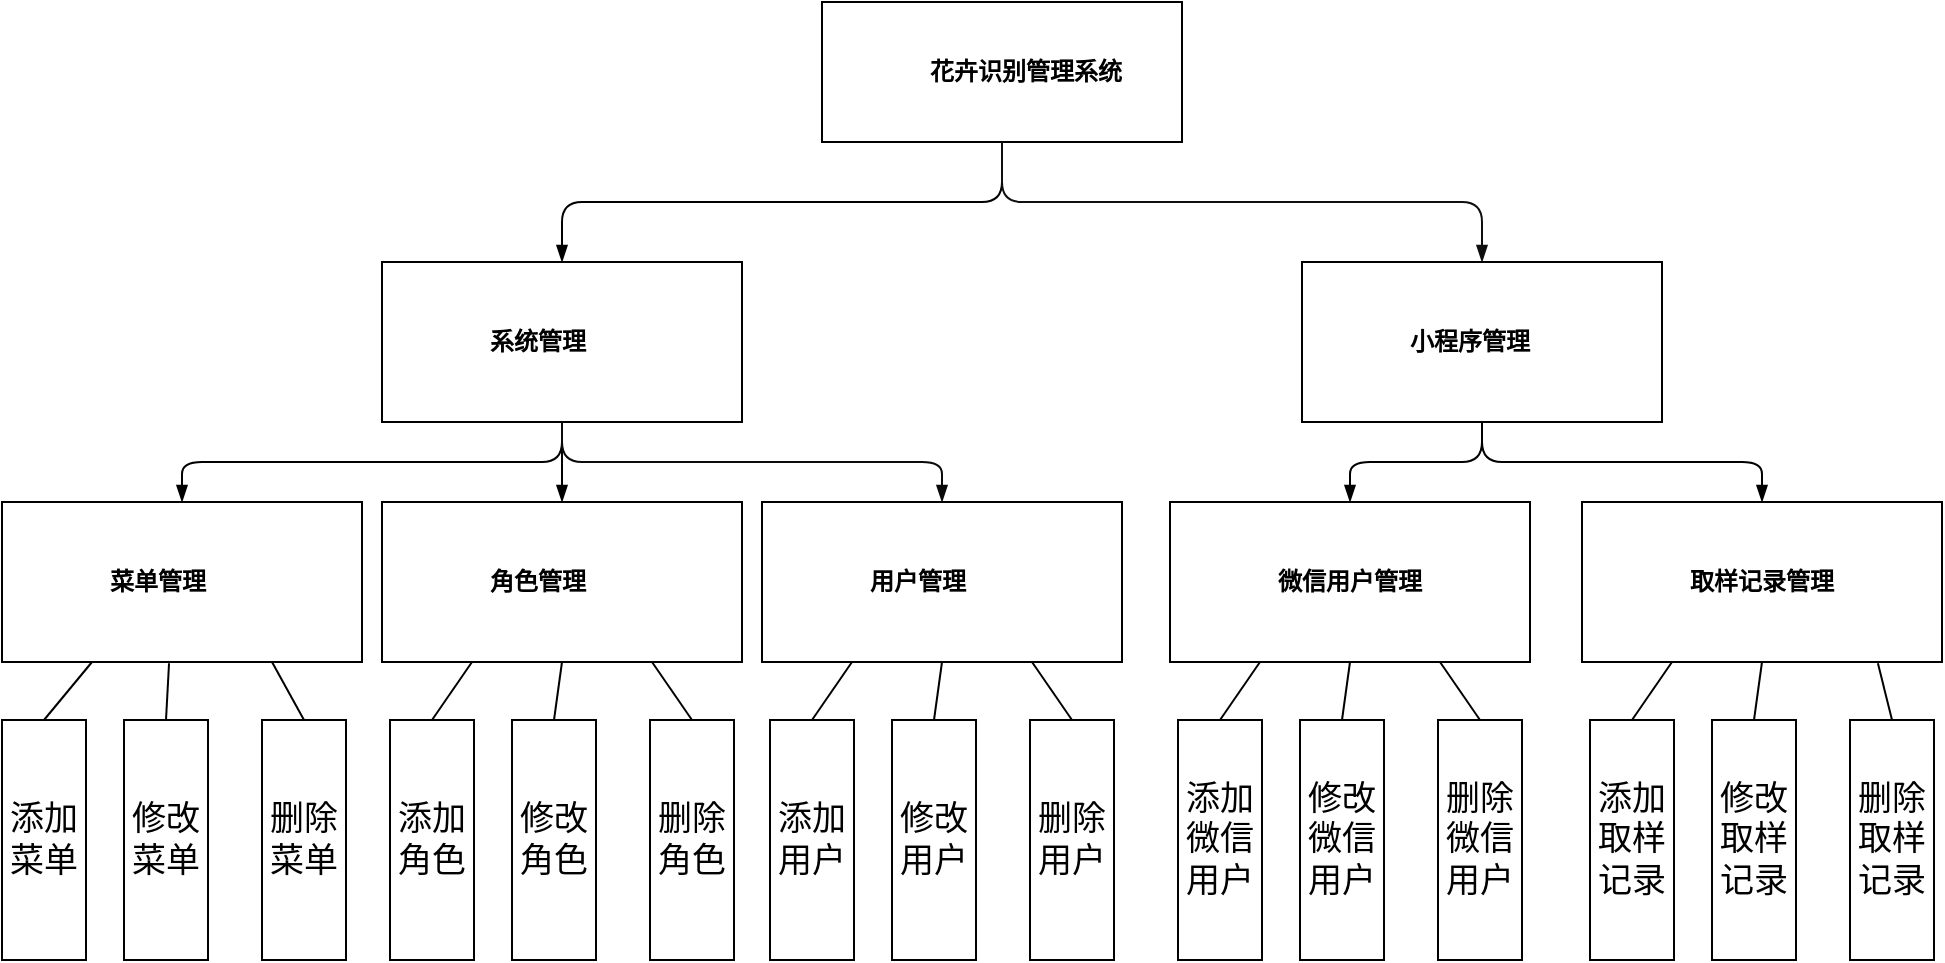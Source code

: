 <mxfile version="21.2.1" type="device">
  <diagram id="prtHgNgQTEPvFCAcTncT" name="Page-1">
    <mxGraphModel dx="1044" dy="214" grid="0" gridSize="10" guides="1" tooltips="1" connect="1" arrows="1" fold="1" page="0" pageScale="1" pageWidth="827" pageHeight="1169" background="none" math="0" shadow="0">
      <root>
        <mxCell id="0" />
        <mxCell id="1" parent="0" />
        <UserObject label="花卉识别管理系统" name="Tessa Miller" position="CFO" location="Office 1" email="me@example.com" placeholders="1" link="https://www.draw.io" id="PvTE8i9x1ibOiYrCxRd5-11">
          <mxCell style="label;image=https://cdn3.iconfinder.com/data/icons/user-avatars-1/512/users-3-128.png;whiteSpace=wrap;html=1;rounded=0;glass=0;treeMoving=1;treeFolding=1;" parent="1" vertex="1">
            <mxGeometry x="560" y="690" width="180" height="70" as="geometry" />
          </mxCell>
        </UserObject>
        <mxCell id="PvTE8i9x1ibOiYrCxRd5-12" value="" style="endArrow=blockThin;endFill=1;fontSize=11;edgeStyle=elbowEdgeStyle;elbow=vertical;rounded=1;strokeColor=#000000;" parent="1" source="PvTE8i9x1ibOiYrCxRd5-11" target="PvTE8i9x1ibOiYrCxRd5-13" edge="1">
          <mxGeometry relative="1" as="geometry" />
        </mxCell>
        <UserObject label="系统管理" name="Edward Morrison" position="Brand Manager" location="Office 2" email="me@example.com" placeholders="1" link="https://www.draw.io" id="PvTE8i9x1ibOiYrCxRd5-13">
          <mxCell style="label;image=https://cdn3.iconfinder.com/data/icons/user-avatars-1/512/users-10-3-128.png;whiteSpace=wrap;html=1;rounded=0;glass=0;treeFolding=1;treeMoving=1;" parent="1" vertex="1">
            <mxGeometry x="340" y="820" width="180" height="80" as="geometry" />
          </mxCell>
        </UserObject>
        <mxCell id="PvTE8i9x1ibOiYrCxRd5-14" value="" style="endArrow=blockThin;endFill=1;fontSize=11;edgeStyle=elbowEdgeStyle;elbow=vertical;rounded=1;strokeColor=#0f0f0f;" parent="1" source="PvTE8i9x1ibOiYrCxRd5-11" target="PvTE8i9x1ibOiYrCxRd5-15" edge="1">
          <mxGeometry relative="1" as="geometry" />
        </mxCell>
        <UserObject label="小程序管理" name="Alison Donovan" position="System Admin" location="Office 3" email="me@example.com" placeholders="1" link="https://www.draw.io" id="PvTE8i9x1ibOiYrCxRd5-15">
          <mxCell style="label;image=https://cdn3.iconfinder.com/data/icons/user-avatars-1/512/users-2-128.png;whiteSpace=wrap;html=1;rounded=0;glass=0;" parent="1" vertex="1">
            <mxGeometry x="800" y="820" width="180" height="80" as="geometry" />
          </mxCell>
        </UserObject>
        <mxCell id="PvTE8i9x1ibOiYrCxRd5-16" value="" style="endArrow=blockThin;endFill=1;fontSize=11;edgeStyle=elbowEdgeStyle;elbow=vertical;rounded=0;" parent="1" source="PvTE8i9x1ibOiYrCxRd5-13" target="PvTE8i9x1ibOiYrCxRd5-17" edge="1">
          <mxGeometry relative="1" as="geometry">
            <mxPoint x="660" y="830" as="sourcePoint" />
          </mxGeometry>
        </mxCell>
        <UserObject label="角色管理" name="Edward Morrison" position="Brand Manager" location="Office 2" email="me@example.com" placeholders="1" link="https://www.draw.io" id="PvTE8i9x1ibOiYrCxRd5-17">
          <mxCell style="label;image=https://cdn3.iconfinder.com/data/icons/user-avatars-1/512/users-10-3-128.png;whiteSpace=wrap;html=1;rounded=0;glass=0;treeFolding=1;treeMoving=1;" parent="1" vertex="1">
            <mxGeometry x="340" y="940" width="180" height="80" as="geometry" />
          </mxCell>
        </UserObject>
        <mxCell id="PvTE8i9x1ibOiYrCxRd5-18" value="" style="endArrow=blockThin;endFill=1;fontSize=11;edgeStyle=elbowEdgeStyle;elbow=vertical;rounded=1;strokeColor=#000000;" parent="1" source="PvTE8i9x1ibOiYrCxRd5-13" target="PvTE8i9x1ibOiYrCxRd5-19" edge="1">
          <mxGeometry relative="1" as="geometry">
            <mxPoint x="440" y="970" as="sourcePoint" />
          </mxGeometry>
        </mxCell>
        <UserObject label="菜单管理" name="Edward Morrison" position="Brand Manager" location="Office 2" email="me@example.com" placeholders="1" link="https://www.draw.io" id="PvTE8i9x1ibOiYrCxRd5-19">
          <mxCell style="label;image=https://cdn3.iconfinder.com/data/icons/user-avatars-1/512/users-10-3-128.png;whiteSpace=wrap;html=1;rounded=0;glass=0;treeFolding=1;treeMoving=1;" parent="1" vertex="1">
            <mxGeometry x="150" y="940" width="180" height="80" as="geometry" />
          </mxCell>
        </UserObject>
        <mxCell id="PvTE8i9x1ibOiYrCxRd5-20" value="" style="endArrow=blockThin;endFill=1;fontSize=11;edgeStyle=elbowEdgeStyle;elbow=vertical;rounded=1;strokeColor=#0a0a0a;" parent="1" source="PvTE8i9x1ibOiYrCxRd5-13" target="PvTE8i9x1ibOiYrCxRd5-21" edge="1">
          <mxGeometry relative="1" as="geometry">
            <mxPoint x="440" y="970" as="sourcePoint" />
          </mxGeometry>
        </mxCell>
        <UserObject label="用户管理" name="Edward Morrison" position="Brand Manager" location="Office 2" email="me@example.com" placeholders="1" link="https://www.draw.io" id="PvTE8i9x1ibOiYrCxRd5-21">
          <mxCell style="label;image=https://cdn3.iconfinder.com/data/icons/user-avatars-1/512/users-10-3-128.png;whiteSpace=wrap;html=1;rounded=0;glass=0;treeFolding=1;treeMoving=1;" parent="1" vertex="1">
            <mxGeometry x="530" y="940" width="180" height="80" as="geometry" />
          </mxCell>
        </UserObject>
        <mxCell id="PvTE8i9x1ibOiYrCxRd5-22" value="" style="endArrow=blockThin;endFill=1;fontSize=11;edgeStyle=elbowEdgeStyle;elbow=vertical;rounded=1;strokeColor=#000000;" parent="1" source="PvTE8i9x1ibOiYrCxRd5-15" target="PvTE8i9x1ibOiYrCxRd5-23" edge="1">
          <mxGeometry relative="1" as="geometry">
            <mxPoint x="890" y="970" as="sourcePoint" />
          </mxGeometry>
        </mxCell>
        <UserObject label="微信用户管理" name="Alison Donovan" position="System Admin" location="Office 3" email="me@example.com" placeholders="1" link="https://www.draw.io" id="PvTE8i9x1ibOiYrCxRd5-23">
          <mxCell style="label;image=https://cdn3.iconfinder.com/data/icons/user-avatars-1/512/users-2-128.png;whiteSpace=wrap;html=1;rounded=0;glass=0;" parent="1" vertex="1">
            <mxGeometry x="734" y="940" width="180" height="80" as="geometry" />
          </mxCell>
        </UserObject>
        <UserObject label="取样记录管理" name="Alison Donovan" position="System Admin" location="Office 3" email="me@example.com" placeholders="1" link="https://www.draw.io" id="PvTE8i9x1ibOiYrCxRd5-24">
          <mxCell style="label;image=https://cdn3.iconfinder.com/data/icons/user-avatars-1/512/users-2-128.png;whiteSpace=wrap;html=1;rounded=0;glass=0;" parent="1" vertex="1">
            <mxGeometry x="940" y="940" width="180" height="80" as="geometry" />
          </mxCell>
        </UserObject>
        <mxCell id="PvTE8i9x1ibOiYrCxRd5-25" value="" style="endArrow=blockThin;endFill=1;fontSize=11;edgeStyle=elbowEdgeStyle;elbow=vertical;rounded=1;strokeColor=#000000;" parent="1" source="PvTE8i9x1ibOiYrCxRd5-15" target="PvTE8i9x1ibOiYrCxRd5-24" edge="1">
          <mxGeometry relative="1" as="geometry">
            <mxPoint x="690" y="830" as="sourcePoint" />
          </mxGeometry>
        </mxCell>
        <mxCell id="m0w826r3eti6iYqOU-R6-1" value="&lt;font style=&quot;font-size: 17px;&quot;&gt;添加菜单&lt;/font&gt;" style="rounded=0;whiteSpace=wrap;html=1;direction=south;" vertex="1" parent="1">
          <mxGeometry x="150" y="1049" width="42" height="120" as="geometry" />
        </mxCell>
        <mxCell id="m0w826r3eti6iYqOU-R6-12" value="&lt;font style=&quot;font-size: 17px;&quot;&gt;修改菜单&lt;/font&gt;" style="rounded=0;whiteSpace=wrap;html=1;direction=south;" vertex="1" parent="1">
          <mxGeometry x="211" y="1049" width="42" height="120" as="geometry" />
        </mxCell>
        <mxCell id="m0w826r3eti6iYqOU-R6-13" value="&lt;font style=&quot;font-size: 17px;&quot;&gt;删除菜单&lt;/font&gt;" style="rounded=0;whiteSpace=wrap;html=1;direction=south;" vertex="1" parent="1">
          <mxGeometry x="280" y="1049" width="42" height="120" as="geometry" />
        </mxCell>
        <mxCell id="m0w826r3eti6iYqOU-R6-14" value="&lt;font style=&quot;font-size: 17px;&quot;&gt;添加角色&lt;/font&gt;" style="rounded=0;whiteSpace=wrap;html=1;direction=south;" vertex="1" parent="1">
          <mxGeometry x="344" y="1049" width="42" height="120" as="geometry" />
        </mxCell>
        <mxCell id="m0w826r3eti6iYqOU-R6-15" value="&lt;font style=&quot;font-size: 17px;&quot;&gt;修改角色&lt;/font&gt;" style="rounded=0;whiteSpace=wrap;html=1;direction=south;" vertex="1" parent="1">
          <mxGeometry x="405" y="1049" width="42" height="120" as="geometry" />
        </mxCell>
        <mxCell id="m0w826r3eti6iYqOU-R6-16" value="&lt;font style=&quot;font-size: 17px;&quot;&gt;删除角色&lt;/font&gt;" style="rounded=0;whiteSpace=wrap;html=1;direction=south;" vertex="1" parent="1">
          <mxGeometry x="474" y="1049" width="42" height="120" as="geometry" />
        </mxCell>
        <mxCell id="m0w826r3eti6iYqOU-R6-17" value="&lt;font style=&quot;font-size: 17px;&quot;&gt;添加用户&lt;/font&gt;" style="rounded=0;whiteSpace=wrap;html=1;direction=south;" vertex="1" parent="1">
          <mxGeometry x="534" y="1049" width="42" height="120" as="geometry" />
        </mxCell>
        <mxCell id="m0w826r3eti6iYqOU-R6-18" value="&lt;font style=&quot;font-size: 17px;&quot;&gt;修改用户&lt;/font&gt;" style="rounded=0;whiteSpace=wrap;html=1;direction=south;" vertex="1" parent="1">
          <mxGeometry x="595" y="1049" width="42" height="120" as="geometry" />
        </mxCell>
        <mxCell id="m0w826r3eti6iYqOU-R6-19" value="&lt;font style=&quot;font-size: 17px;&quot;&gt;删除用户&lt;/font&gt;" style="rounded=0;whiteSpace=wrap;html=1;direction=south;" vertex="1" parent="1">
          <mxGeometry x="664" y="1049" width="42" height="120" as="geometry" />
        </mxCell>
        <mxCell id="m0w826r3eti6iYqOU-R6-20" value="&lt;font style=&quot;font-size: 17px;&quot;&gt;添加微信用户&lt;/font&gt;" style="rounded=0;whiteSpace=wrap;html=1;direction=south;" vertex="1" parent="1">
          <mxGeometry x="738" y="1049" width="42" height="120" as="geometry" />
        </mxCell>
        <mxCell id="m0w826r3eti6iYqOU-R6-21" value="&lt;font style=&quot;font-size: 17px;&quot;&gt;修改微信用户&lt;/font&gt;" style="rounded=0;whiteSpace=wrap;html=1;direction=south;" vertex="1" parent="1">
          <mxGeometry x="799" y="1049" width="42" height="120" as="geometry" />
        </mxCell>
        <mxCell id="m0w826r3eti6iYqOU-R6-22" value="&lt;font style=&quot;font-size: 17px;&quot;&gt;删除微信用户&lt;/font&gt;" style="rounded=0;whiteSpace=wrap;html=1;direction=south;" vertex="1" parent="1">
          <mxGeometry x="868" y="1049" width="42" height="120" as="geometry" />
        </mxCell>
        <mxCell id="m0w826r3eti6iYqOU-R6-23" value="&lt;font style=&quot;font-size: 17px;&quot;&gt;添加取样记录&lt;/font&gt;" style="rounded=0;whiteSpace=wrap;html=1;direction=south;" vertex="1" parent="1">
          <mxGeometry x="944" y="1049" width="42" height="120" as="geometry" />
        </mxCell>
        <mxCell id="m0w826r3eti6iYqOU-R6-24" value="&lt;font style=&quot;font-size: 17px;&quot;&gt;修改取样记录&lt;/font&gt;" style="rounded=0;whiteSpace=wrap;html=1;direction=south;" vertex="1" parent="1">
          <mxGeometry x="1005" y="1049" width="42" height="120" as="geometry" />
        </mxCell>
        <mxCell id="m0w826r3eti6iYqOU-R6-25" value="&lt;font style=&quot;font-size: 17px;&quot;&gt;删除取样记录&lt;/font&gt;" style="rounded=0;whiteSpace=wrap;html=1;direction=south;" vertex="1" parent="1">
          <mxGeometry x="1074" y="1049" width="42" height="120" as="geometry" />
        </mxCell>
        <mxCell id="m0w826r3eti6iYqOU-R6-26" value="" style="endArrow=none;html=1;rounded=0;exitX=0;exitY=0.5;exitDx=0;exitDy=0;entryX=0.25;entryY=1;entryDx=0;entryDy=0;" edge="1" parent="1" source="m0w826r3eti6iYqOU-R6-1" target="PvTE8i9x1ibOiYrCxRd5-19">
          <mxGeometry width="50" height="50" relative="1" as="geometry">
            <mxPoint x="610" y="995" as="sourcePoint" />
            <mxPoint x="193" y="1030" as="targetPoint" />
          </mxGeometry>
        </mxCell>
        <mxCell id="m0w826r3eti6iYqOU-R6-27" value="" style="endArrow=none;html=1;rounded=0;entryX=0.464;entryY=1.008;entryDx=0;entryDy=0;entryPerimeter=0;exitX=0;exitY=0.5;exitDx=0;exitDy=0;" edge="1" parent="1" source="m0w826r3eti6iYqOU-R6-12" target="PvTE8i9x1ibOiYrCxRd5-19">
          <mxGeometry width="50" height="50" relative="1" as="geometry">
            <mxPoint x="610" y="995" as="sourcePoint" />
            <mxPoint x="660" y="945" as="targetPoint" />
          </mxGeometry>
        </mxCell>
        <mxCell id="m0w826r3eti6iYqOU-R6-28" value="" style="endArrow=none;html=1;rounded=0;exitX=0.75;exitY=1;exitDx=0;exitDy=0;entryX=0;entryY=0.5;entryDx=0;entryDy=0;" edge="1" parent="1" source="PvTE8i9x1ibOiYrCxRd5-19" target="m0w826r3eti6iYqOU-R6-13">
          <mxGeometry width="50" height="50" relative="1" as="geometry">
            <mxPoint x="610" y="995" as="sourcePoint" />
            <mxPoint x="660" y="945" as="targetPoint" />
          </mxGeometry>
        </mxCell>
        <mxCell id="m0w826r3eti6iYqOU-R6-35" value="" style="endArrow=none;html=1;rounded=0;exitX=0;exitY=0.5;exitDx=0;exitDy=0;entryX=0.25;entryY=1;entryDx=0;entryDy=0;" edge="1" parent="1" source="m0w826r3eti6iYqOU-R6-14" target="PvTE8i9x1ibOiYrCxRd5-17">
          <mxGeometry width="50" height="50" relative="1" as="geometry">
            <mxPoint x="427" y="1058" as="sourcePoint" />
            <mxPoint x="451" y="1029" as="targetPoint" />
          </mxGeometry>
        </mxCell>
        <mxCell id="m0w826r3eti6iYqOU-R6-36" value="" style="endArrow=none;html=1;rounded=0;entryX=0.5;entryY=1;entryDx=0;entryDy=0;exitX=0;exitY=0.5;exitDx=0;exitDy=0;" edge="1" parent="1" source="m0w826r3eti6iYqOU-R6-15" target="PvTE8i9x1ibOiYrCxRd5-17">
          <mxGeometry width="50" height="50" relative="1" as="geometry">
            <mxPoint x="488" y="1058" as="sourcePoint" />
            <mxPoint x="490" y="1030" as="targetPoint" />
          </mxGeometry>
        </mxCell>
        <mxCell id="m0w826r3eti6iYqOU-R6-37" value="" style="endArrow=none;html=1;rounded=0;exitX=0.75;exitY=1;exitDx=0;exitDy=0;entryX=0;entryY=0.5;entryDx=0;entryDy=0;" edge="1" parent="1" source="PvTE8i9x1ibOiYrCxRd5-17" target="m0w826r3eti6iYqOU-R6-16">
          <mxGeometry width="50" height="50" relative="1" as="geometry">
            <mxPoint x="541" y="1029" as="sourcePoint" />
            <mxPoint x="557" y="1058" as="targetPoint" />
          </mxGeometry>
        </mxCell>
        <mxCell id="m0w826r3eti6iYqOU-R6-41" value="" style="endArrow=none;html=1;rounded=0;exitX=0;exitY=0.5;exitDx=0;exitDy=0;entryX=0.25;entryY=1;entryDx=0;entryDy=0;" edge="1" parent="1" source="m0w826r3eti6iYqOU-R6-17" target="PvTE8i9x1ibOiYrCxRd5-21">
          <mxGeometry width="50" height="50" relative="1" as="geometry">
            <mxPoint x="590" y="1062" as="sourcePoint" />
            <mxPoint x="614" y="1033" as="targetPoint" />
          </mxGeometry>
        </mxCell>
        <mxCell id="m0w826r3eti6iYqOU-R6-42" value="" style="endArrow=none;html=1;rounded=0;entryX=0.5;entryY=1;entryDx=0;entryDy=0;exitX=0;exitY=0.5;exitDx=0;exitDy=0;" edge="1" parent="1" source="m0w826r3eti6iYqOU-R6-18" target="PvTE8i9x1ibOiYrCxRd5-21">
          <mxGeometry width="50" height="50" relative="1" as="geometry">
            <mxPoint x="651" y="1062" as="sourcePoint" />
            <mxPoint x="653" y="1034" as="targetPoint" />
          </mxGeometry>
        </mxCell>
        <mxCell id="m0w826r3eti6iYqOU-R6-43" value="" style="endArrow=none;html=1;rounded=0;exitX=0.75;exitY=1;exitDx=0;exitDy=0;entryX=0;entryY=0.5;entryDx=0;entryDy=0;" edge="1" parent="1" source="PvTE8i9x1ibOiYrCxRd5-21" target="m0w826r3eti6iYqOU-R6-19">
          <mxGeometry width="50" height="50" relative="1" as="geometry">
            <mxPoint x="704" y="1033" as="sourcePoint" />
            <mxPoint x="720" y="1062" as="targetPoint" />
          </mxGeometry>
        </mxCell>
        <mxCell id="m0w826r3eti6iYqOU-R6-44" value="" style="endArrow=none;html=1;rounded=0;exitX=0;exitY=0.5;exitDx=0;exitDy=0;entryX=0.25;entryY=1;entryDx=0;entryDy=0;" edge="1" parent="1" source="m0w826r3eti6iYqOU-R6-20" target="PvTE8i9x1ibOiYrCxRd5-23">
          <mxGeometry width="50" height="50" relative="1" as="geometry">
            <mxPoint x="808" y="1057" as="sourcePoint" />
            <mxPoint x="832" y="1028" as="targetPoint" />
          </mxGeometry>
        </mxCell>
        <mxCell id="m0w826r3eti6iYqOU-R6-45" value="" style="endArrow=none;html=1;rounded=0;entryX=0.5;entryY=1;entryDx=0;entryDy=0;exitX=0;exitY=0.5;exitDx=0;exitDy=0;" edge="1" parent="1" source="m0w826r3eti6iYqOU-R6-21" target="PvTE8i9x1ibOiYrCxRd5-23">
          <mxGeometry width="50" height="50" relative="1" as="geometry">
            <mxPoint x="869" y="1057" as="sourcePoint" />
            <mxPoint x="871" y="1029" as="targetPoint" />
          </mxGeometry>
        </mxCell>
        <mxCell id="m0w826r3eti6iYqOU-R6-46" value="" style="endArrow=none;html=1;rounded=0;exitX=0.75;exitY=1;exitDx=0;exitDy=0;entryX=0;entryY=0.5;entryDx=0;entryDy=0;" edge="1" parent="1" source="PvTE8i9x1ibOiYrCxRd5-23" target="m0w826r3eti6iYqOU-R6-22">
          <mxGeometry width="50" height="50" relative="1" as="geometry">
            <mxPoint x="922" y="1028" as="sourcePoint" />
            <mxPoint x="938" y="1057" as="targetPoint" />
          </mxGeometry>
        </mxCell>
        <mxCell id="m0w826r3eti6iYqOU-R6-47" value="" style="endArrow=none;html=1;rounded=0;exitX=0;exitY=0.5;exitDx=0;exitDy=0;entryX=0.25;entryY=1;entryDx=0;entryDy=0;" edge="1" parent="1" source="m0w826r3eti6iYqOU-R6-23" target="PvTE8i9x1ibOiYrCxRd5-24">
          <mxGeometry width="50" height="50" relative="1" as="geometry">
            <mxPoint x="1051" y="1061" as="sourcePoint" />
            <mxPoint x="1075" y="1032" as="targetPoint" />
          </mxGeometry>
        </mxCell>
        <mxCell id="m0w826r3eti6iYqOU-R6-48" value="" style="endArrow=none;html=1;rounded=0;entryX=0.5;entryY=1;entryDx=0;entryDy=0;exitX=0;exitY=0.5;exitDx=0;exitDy=0;" edge="1" parent="1" source="m0w826r3eti6iYqOU-R6-24" target="PvTE8i9x1ibOiYrCxRd5-24">
          <mxGeometry width="50" height="50" relative="1" as="geometry">
            <mxPoint x="1112" y="1061" as="sourcePoint" />
            <mxPoint x="1114" y="1033" as="targetPoint" />
          </mxGeometry>
        </mxCell>
        <mxCell id="m0w826r3eti6iYqOU-R6-49" value="" style="endArrow=none;html=1;rounded=0;exitX=0.822;exitY=1.008;exitDx=0;exitDy=0;entryX=0;entryY=0.5;entryDx=0;entryDy=0;exitPerimeter=0;" edge="1" parent="1" source="PvTE8i9x1ibOiYrCxRd5-24" target="m0w826r3eti6iYqOU-R6-25">
          <mxGeometry width="50" height="50" relative="1" as="geometry">
            <mxPoint x="1165" y="1032" as="sourcePoint" />
            <mxPoint x="1181" y="1061" as="targetPoint" />
          </mxGeometry>
        </mxCell>
      </root>
    </mxGraphModel>
  </diagram>
</mxfile>
